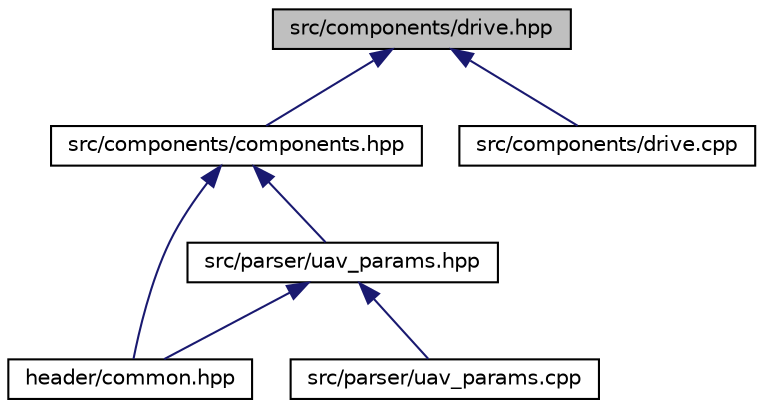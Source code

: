 digraph "src/components/drive.hpp"
{
 // LATEX_PDF_SIZE
  edge [fontname="Helvetica",fontsize="10",labelfontname="Helvetica",labelfontsize="10"];
  node [fontname="Helvetica",fontsize="10",shape=record];
  Node1 [label="src/components/drive.hpp",height=0.2,width=0.4,color="black", fillcolor="grey75", style="filled", fontcolor="black",tooltip=" "];
  Node1 -> Node2 [dir="back",color="midnightblue",fontsize="10",style="solid",fontname="Helvetica"];
  Node2 [label="src/components/components.hpp",height=0.2,width=0.4,color="black", fillcolor="white", style="filled",URL="$components_8hpp.html",tooltip=" "];
  Node2 -> Node3 [dir="back",color="midnightblue",fontsize="10",style="solid",fontname="Helvetica"];
  Node3 [label="header/common.hpp",height=0.2,width=0.4,color="black", fillcolor="white", style="filled",URL="$common_8hpp.html",tooltip=" "];
  Node2 -> Node4 [dir="back",color="midnightblue",fontsize="10",style="solid",fontname="Helvetica"];
  Node4 [label="src/parser/uav_params.hpp",height=0.2,width=0.4,color="black", fillcolor="white", style="filled",URL="$uav__params_8hpp.html",tooltip=" "];
  Node4 -> Node3 [dir="back",color="midnightblue",fontsize="10",style="solid",fontname="Helvetica"];
  Node4 -> Node5 [dir="back",color="midnightblue",fontsize="10",style="solid",fontname="Helvetica"];
  Node5 [label="src/parser/uav_params.cpp",height=0.2,width=0.4,color="black", fillcolor="white", style="filled",URL="$uav__params_8cpp.html",tooltip=" "];
  Node1 -> Node6 [dir="back",color="midnightblue",fontsize="10",style="solid",fontname="Helvetica"];
  Node6 [label="src/components/drive.cpp",height=0.2,width=0.4,color="black", fillcolor="white", style="filled",URL="$drive_8cpp.html",tooltip=" "];
}
